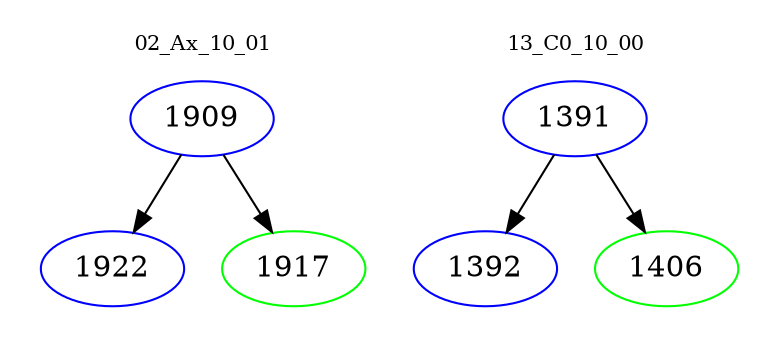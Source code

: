 digraph{
subgraph cluster_0 {
color = white
label = "02_Ax_10_01";
fontsize=10;
T0_1909 [label="1909", color="blue"]
T0_1909 -> T0_1922 [color="black"]
T0_1922 [label="1922", color="blue"]
T0_1909 -> T0_1917 [color="black"]
T0_1917 [label="1917", color="green"]
}
subgraph cluster_1 {
color = white
label = "13_C0_10_00";
fontsize=10;
T1_1391 [label="1391", color="blue"]
T1_1391 -> T1_1392 [color="black"]
T1_1392 [label="1392", color="blue"]
T1_1391 -> T1_1406 [color="black"]
T1_1406 [label="1406", color="green"]
}
}
